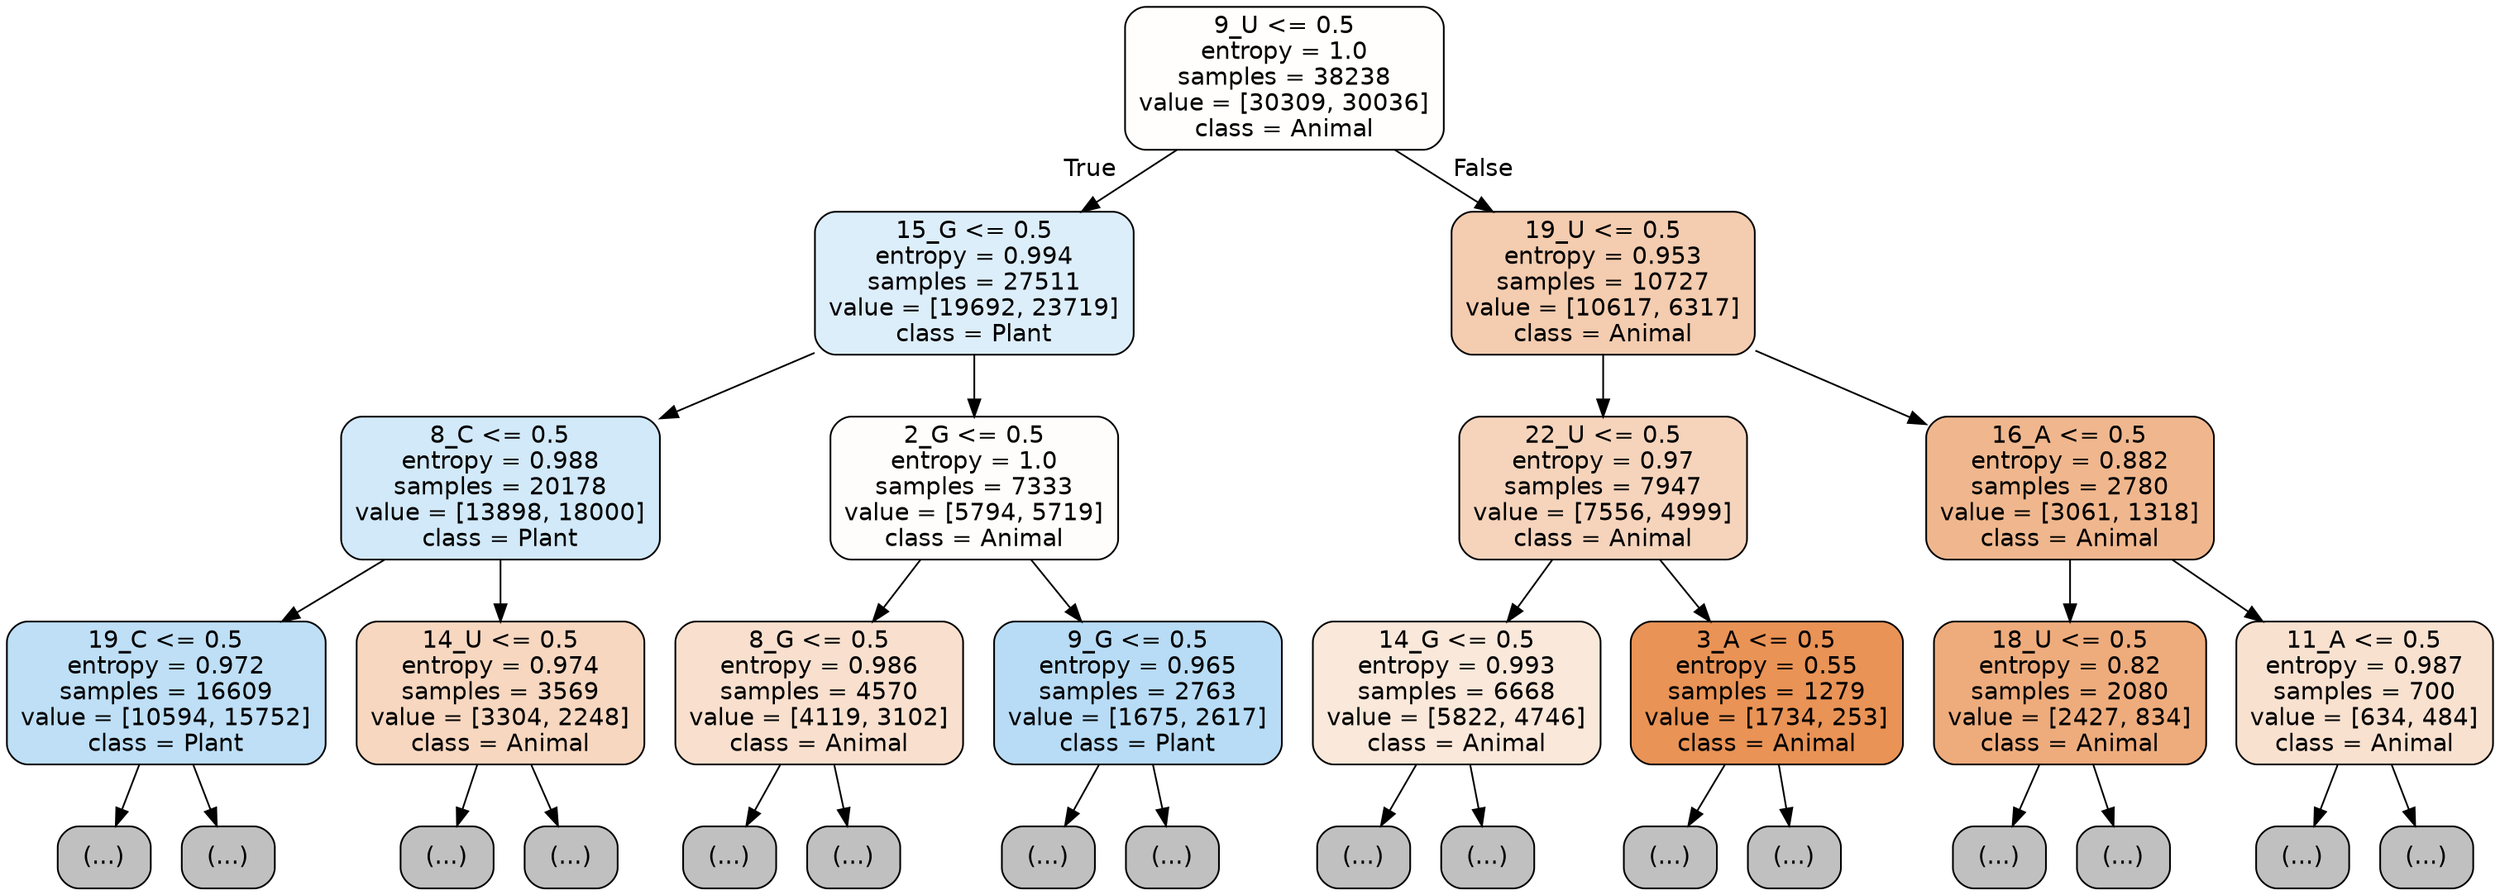 digraph Tree {
node [shape=box, style="filled, rounded", color="black", fontname="helvetica"] ;
edge [fontname="helvetica"] ;
0 [label="9_U <= 0.5\nentropy = 1.0\nsamples = 38238\nvalue = [30309, 30036]\nclass = Animal", fillcolor="#fffefd"] ;
1 [label="15_G <= 0.5\nentropy = 0.994\nsamples = 27511\nvalue = [19692, 23719]\nclass = Plant", fillcolor="#ddeefb"] ;
0 -> 1 [labeldistance=2.5, labelangle=45, headlabel="True"] ;
2 [label="8_C <= 0.5\nentropy = 0.988\nsamples = 20178\nvalue = [13898, 18000]\nclass = Plant", fillcolor="#d2e9f9"] ;
1 -> 2 ;
3 [label="19_C <= 0.5\nentropy = 0.972\nsamples = 16609\nvalue = [10594, 15752]\nclass = Plant", fillcolor="#bedff6"] ;
2 -> 3 ;
4 [label="(...)", fillcolor="#C0C0C0"] ;
3 -> 4 ;
5075 [label="(...)", fillcolor="#C0C0C0"] ;
3 -> 5075 ;
6894 [label="14_U <= 0.5\nentropy = 0.974\nsamples = 3569\nvalue = [3304, 2248]\nclass = Animal", fillcolor="#f7d7c0"] ;
2 -> 6894 ;
6895 [label="(...)", fillcolor="#C0C0C0"] ;
6894 -> 6895 ;
8298 [label="(...)", fillcolor="#C0C0C0"] ;
6894 -> 8298 ;
8791 [label="2_G <= 0.5\nentropy = 1.0\nsamples = 7333\nvalue = [5794, 5719]\nclass = Animal", fillcolor="#fffdfc"] ;
1 -> 8791 ;
8792 [label="8_G <= 0.5\nentropy = 0.986\nsamples = 4570\nvalue = [4119, 3102]\nclass = Animal", fillcolor="#f9e0ce"] ;
8791 -> 8792 ;
8793 [label="(...)", fillcolor="#C0C0C0"] ;
8792 -> 8793 ;
10438 [label="(...)", fillcolor="#C0C0C0"] ;
8792 -> 10438 ;
11027 [label="9_G <= 0.5\nentropy = 0.965\nsamples = 2763\nvalue = [1675, 2617]\nclass = Plant", fillcolor="#b8dcf6"] ;
8791 -> 11027 ;
11028 [label="(...)", fillcolor="#C0C0C0"] ;
11027 -> 11028 ;
11669 [label="(...)", fillcolor="#C0C0C0"] ;
11027 -> 11669 ;
12108 [label="19_U <= 0.5\nentropy = 0.953\nsamples = 10727\nvalue = [10617, 6317]\nclass = Animal", fillcolor="#f4ccaf"] ;
0 -> 12108 [labeldistance=2.5, labelangle=-45, headlabel="False"] ;
12109 [label="22_U <= 0.5\nentropy = 0.97\nsamples = 7947\nvalue = [7556, 4999]\nclass = Animal", fillcolor="#f6d4bc"] ;
12108 -> 12109 ;
12110 [label="14_G <= 0.5\nentropy = 0.993\nsamples = 6668\nvalue = [5822, 4746]\nclass = Animal", fillcolor="#fae8da"] ;
12109 -> 12110 ;
12111 [label="(...)", fillcolor="#C0C0C0"] ;
12110 -> 12111 ;
14454 [label="(...)", fillcolor="#C0C0C0"] ;
12110 -> 14454 ;
15273 [label="3_A <= 0.5\nentropy = 0.55\nsamples = 1279\nvalue = [1734, 253]\nclass = Animal", fillcolor="#e99356"] ;
12109 -> 15273 ;
15274 [label="(...)", fillcolor="#C0C0C0"] ;
15273 -> 15274 ;
15531 [label="(...)", fillcolor="#C0C0C0"] ;
15273 -> 15531 ;
15656 [label="16_A <= 0.5\nentropy = 0.882\nsamples = 2780\nvalue = [3061, 1318]\nclass = Animal", fillcolor="#f0b78e"] ;
12108 -> 15656 ;
15657 [label="18_U <= 0.5\nentropy = 0.82\nsamples = 2080\nvalue = [2427, 834]\nclass = Animal", fillcolor="#eeac7d"] ;
15656 -> 15657 ;
15658 [label="(...)", fillcolor="#C0C0C0"] ;
15657 -> 15658 ;
16361 [label="(...)", fillcolor="#C0C0C0"] ;
15657 -> 16361 ;
16638 [label="11_A <= 0.5\nentropy = 0.987\nsamples = 700\nvalue = [634, 484]\nclass = Animal", fillcolor="#f9e1d0"] ;
15656 -> 16638 ;
16639 [label="(...)", fillcolor="#C0C0C0"] ;
16638 -> 16639 ;
16840 [label="(...)", fillcolor="#C0C0C0"] ;
16638 -> 16840 ;
}